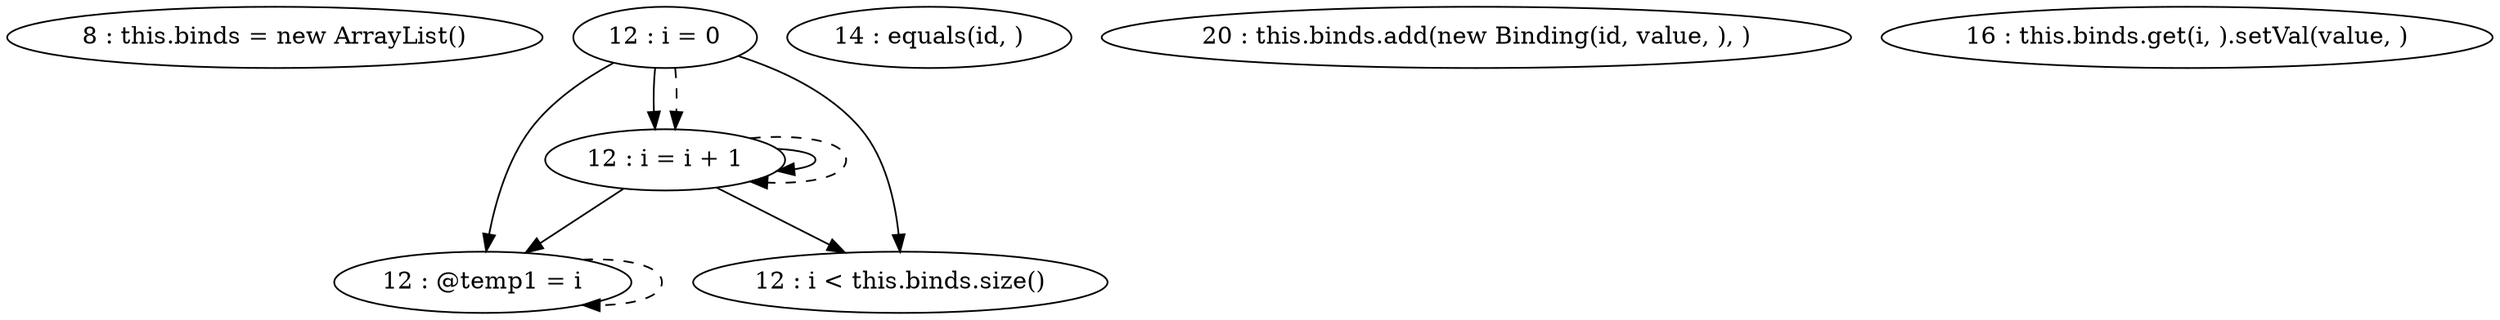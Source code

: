 digraph G {
"8 : this.binds = new ArrayList()"
"12 : i = 0"
"12 : i = 0" -> "12 : @temp1 = i"
"12 : i = 0" -> "12 : i < this.binds.size()"
"12 : i = 0" -> "12 : i = i + 1"
"12 : i = 0" -> "12 : i = i + 1" [style=dashed]
"12 : i < this.binds.size()"
"14 : equals(id, )"
"20 : this.binds.add(new Binding(id, value, ), )"
"16 : this.binds.get(i, ).setVal(value, )"
"12 : @temp1 = i"
"12 : @temp1 = i" -> "12 : @temp1 = i" [style=dashed]
"12 : i = i + 1"
"12 : i = i + 1" -> "12 : @temp1 = i"
"12 : i = i + 1" -> "12 : i < this.binds.size()"
"12 : i = i + 1" -> "12 : i = i + 1"
"12 : i = i + 1" -> "12 : i = i + 1" [style=dashed]
}